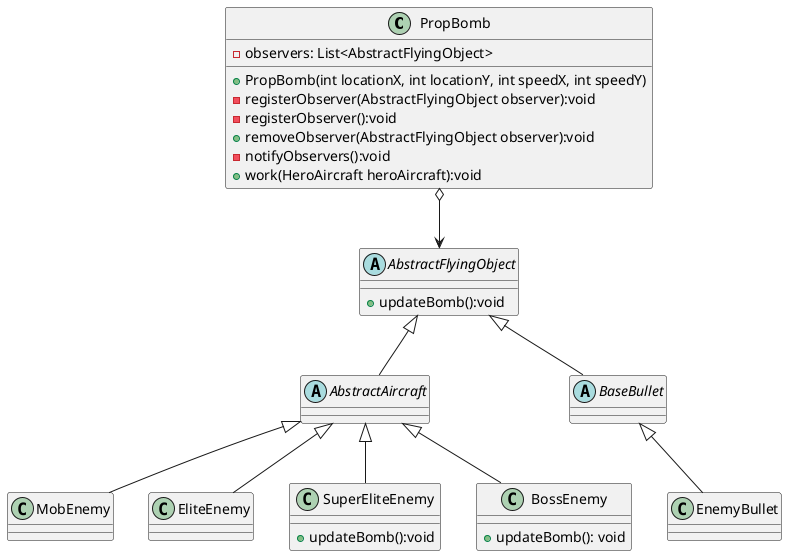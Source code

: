 @startuml
'https://plantuml.com/class-diagram



class PropBomb {
- observers: List<AbstractFlyingObject>
+ PropBomb(int locationX, int locationY, int speedX, int speedY)
- registerObserver(AbstractFlyingObject observer):void
- registerObserver():void
+ removeObserver(AbstractFlyingObject observer):void
- notifyObservers():void
+ work(HeroAircraft heroAircraft):void
}


abstract class AbstractFlyingObject
{
    + updateBomb():void
}
abstract class AbstractAircraft{}
AbstractFlyingObject <|-- AbstractAircraft
class MobEnemy {
}
AbstractAircraft <|-- MobEnemy
class EliteEnemy {
}
AbstractAircraft <|-- EliteEnemy
class SuperEliteEnemy {
    + updateBomb():void
}
AbstractAircraft <|-- SuperEliteEnemy
class BossEnemy {
    + updateBomb(): void
}
AbstractAircraft <|-- BossEnemy

abstract class BaseBullet
{
}
AbstractFlyingObject <|-- BaseBullet
class EnemyBullet {
}
BaseBullet <|-- EnemyBullet

PropBomb o--> AbstractFlyingObject


@enduml